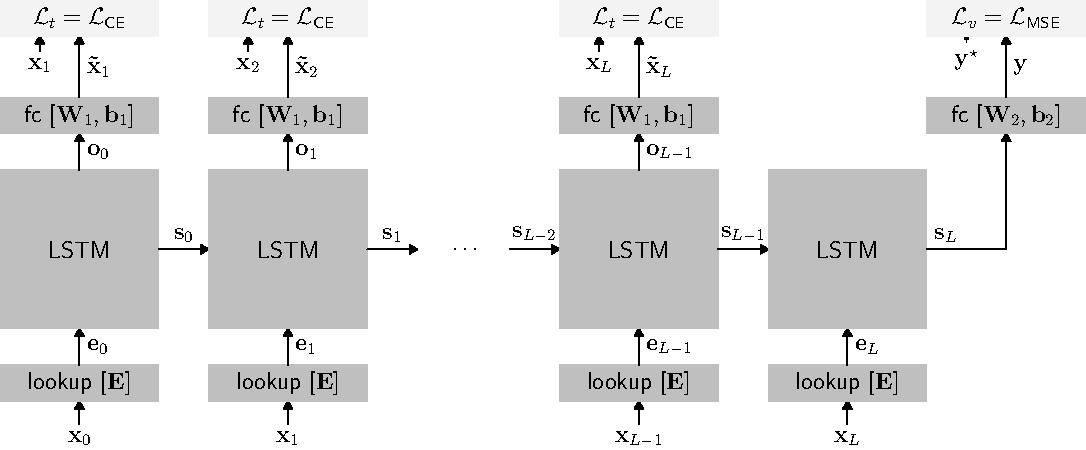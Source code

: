 unitsize(.8cm);
usepackage("amsmath");
texpreamble("\renewcommand{\rmdefault}{\sfdefault}");

real w = 3.5, wgap = 1.1, w_c = w/2, W = w + wgap;
real h =  .8, hgap = .5, h_c = h/2, H = h + hgap;

void layer(string s, pair o, pair d=(w, h), bool param=true) {
    pair boxStart = (o.x - d.x/2, o.y);
    pair boxEnd = (o.x + d.x/2, o.y + d.y);
    path b = box(boxStart, boxEnd);
    pen p = param ? mediumgray : gray(0.95);
    fill(b, p);
    label(s, (boxStart + boxEnd)/2);
}

void arr(real length, real height=0, real x=0, Label L="") {
    pair start = (x, height);
    pair end = start + (0, length);
    draw(start -- end, arrow=ArcArrow, L=L);
}

void cell(int t, string i="", string ip1="", real x=0, bool state=true) {
    // string ip1 = "{" + i + "+1}";
    if (length(i) == 0) i = (string) t;
    if (length(ip1) == 0) ip1 = "{" + ((string)(t+1)) + "}";

    arr(hgap, x=x, L=Label("$\mathbf{x}_" + i + "$", position=BeginPoint, align=S)); // x_i
    layer("lookup [$\mathbf{E}$]", (x, hgap));
    arr(h, H, L="$\mathbf{e}_" + i + "$", x=x); // e_i
    // LSTM
    layer("LSTM", (x, H+h), (w, w));
    if (state) {
        arr(h, H + h + w, x=x, L="$\mathbf{o}_" + i + "$"); // o_i

        pair s_i = (x + w/2, H + h + w/2);
        draw(s_i -- (s_i) + (wgap, 0), arrow=ArcArrow, L=Label("$\mathbf{s}_" + i + "$", align=N)); // s_i

        // fc
        layer("fc [$\mathbf{W}_1, \mathbf{b}_1$]", (x, H + 2*h + w));
        real hh = 2*H + 4*h + w - 1.5*hgap;
        draw((x, H + 3*h + w) -- (x, hh), arrow=ArcArrow, L=Label("$\mathbf{\tilde{x}}_" + ip1 + "$")); // ~x_i+1

        draw((x - w/4, H + 3*h + w + 2.05*hgap) -- (x - w/4, hh), arrow=ArcArrow, L=Label("$\mathbf{x}_" + ip1 + "$", position=BeginPoint));
        layer("$\mathcal{L}_t = \mathcal{L}_\text{CE}$", (x, hh), param=false);
    }
}

cell(0);
cell(1, x=W);
real midH = H + h + w/2;
label("\dots", (1.5*W + 1.5*wgap, midH));
real dStartW = 1.5*W + 2.35*wgap;
draw((dStartW, midH) -- (dStartW + wgap, midH), arrow=ArcArrow, L=Label("$\mathbf{s}_{L-2}$", align=N));

cell(2, "{L-1}", "L", x=dStartW + wgap + w/2);
cell(3, "L", x=dStartW + wgap + w/2+W, state=false);

pair sfStart = (dStartW + 2*W, midH);
pair sfEnd = (dStartW + 2*W + w/2, H + 2*h + w);

path s = sfStart -- (sfEnd.x, sfStart.y) -- sfEnd;
draw(s , arrow=ArcArrow, L=Label("$\mathbf{s}_L$", position=BeginPoint, align=N+E)); // s_i
// fc2
layer("fc [$\mathbf{W}_2, \mathbf{b}_2$]", sfEnd);
real hh = 2*H + 4*h + w - 1.5*hgap;
draw((sfEnd.x, H + 3*h + w) -- (sfEnd.x, hh), arrow=ArcArrow, L=Label("$\mathbf{y}$")); // y

draw((sfEnd.x - w/4, H + 3*h + w + 2.44*hgap) -- (sfEnd.x - w/4, hh), arrow=ArcArrow, L=Label("$\mathbf{y}^\star$", position=BeginPoint));
layer("$\mathcal{L}_v = \mathcal{L}_\text{MSE}$", (sfEnd.x, hh), param=false);

